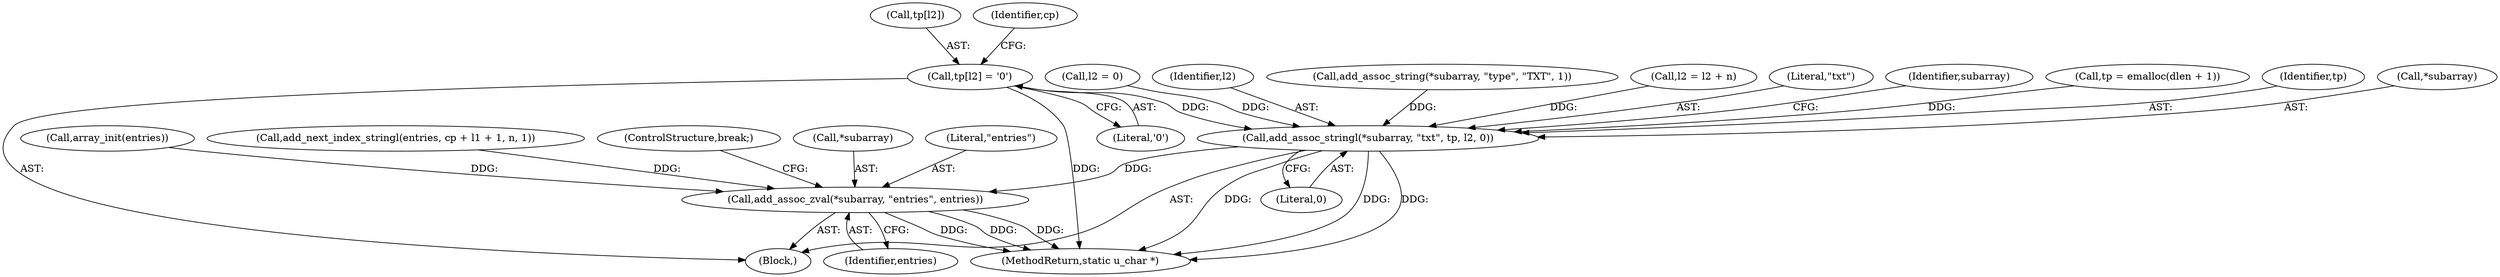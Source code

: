 digraph "0_php-src_2fefae47716d501aec41c1102f3fd4531f070b05_0@array" {
"1000506" [label="(Call,tp[l2] = '\0')"];
"1000514" [label="(Call,add_assoc_stringl(*subarray, \"txt\", tp, l2, 0))"];
"1000521" [label="(Call,add_assoc_zval(*subarray, \"entries\", entries))"];
"1000522" [label="(Call,*subarray)"];
"1000523" [label="(Identifier,subarray)"];
"1000438" [label="(Call,tp = emalloc(dlen + 1))"];
"1000518" [label="(Identifier,tp)"];
"1000510" [label="(Literal,'\0')"];
"1000524" [label="(Literal,\"entries\")"];
"1000515" [label="(Call,*subarray)"];
"1000521" [label="(Call,add_assoc_zval(*subarray, \"entries\", entries))"];
"1000419" [label="(Block,)"];
"1000425" [label="(Call,l2 = 0)"];
"1000514" [label="(Call,add_assoc_stringl(*subarray, \"txt\", tp, l2, 0))"];
"1000525" [label="(Identifier,entries)"];
"1000446" [label="(Call,array_init(entries))"];
"1000507" [label="(Call,tp[l2])"];
"1000519" [label="(Identifier,l2)"];
"1000432" [label="(Call,add_assoc_string(*subarray, \"type\", \"TXT\", 1))"];
"1001247" [label="(MethodReturn,static u_char *)"];
"1000485" [label="(Call,add_next_index_stringl(entries, cp + l1 + 1, n, 1))"];
"1000520" [label="(Literal,0)"];
"1000512" [label="(Identifier,cp)"];
"1000501" [label="(Call,l2 = l2 + n)"];
"1000506" [label="(Call,tp[l2] = '\0')"];
"1000517" [label="(Literal,\"txt\")"];
"1000526" [label="(ControlStructure,break;)"];
"1000506" -> "1000419"  [label="AST: "];
"1000506" -> "1000510"  [label="CFG: "];
"1000507" -> "1000506"  [label="AST: "];
"1000510" -> "1000506"  [label="AST: "];
"1000512" -> "1000506"  [label="CFG: "];
"1000506" -> "1001247"  [label="DDG: "];
"1000506" -> "1000514"  [label="DDG: "];
"1000514" -> "1000419"  [label="AST: "];
"1000514" -> "1000520"  [label="CFG: "];
"1000515" -> "1000514"  [label="AST: "];
"1000517" -> "1000514"  [label="AST: "];
"1000518" -> "1000514"  [label="AST: "];
"1000519" -> "1000514"  [label="AST: "];
"1000520" -> "1000514"  [label="AST: "];
"1000523" -> "1000514"  [label="CFG: "];
"1000514" -> "1001247"  [label="DDG: "];
"1000514" -> "1001247"  [label="DDG: "];
"1000514" -> "1001247"  [label="DDG: "];
"1000432" -> "1000514"  [label="DDG: "];
"1000438" -> "1000514"  [label="DDG: "];
"1000425" -> "1000514"  [label="DDG: "];
"1000501" -> "1000514"  [label="DDG: "];
"1000514" -> "1000521"  [label="DDG: "];
"1000521" -> "1000419"  [label="AST: "];
"1000521" -> "1000525"  [label="CFG: "];
"1000522" -> "1000521"  [label="AST: "];
"1000524" -> "1000521"  [label="AST: "];
"1000525" -> "1000521"  [label="AST: "];
"1000526" -> "1000521"  [label="CFG: "];
"1000521" -> "1001247"  [label="DDG: "];
"1000521" -> "1001247"  [label="DDG: "];
"1000521" -> "1001247"  [label="DDG: "];
"1000485" -> "1000521"  [label="DDG: "];
"1000446" -> "1000521"  [label="DDG: "];
}
